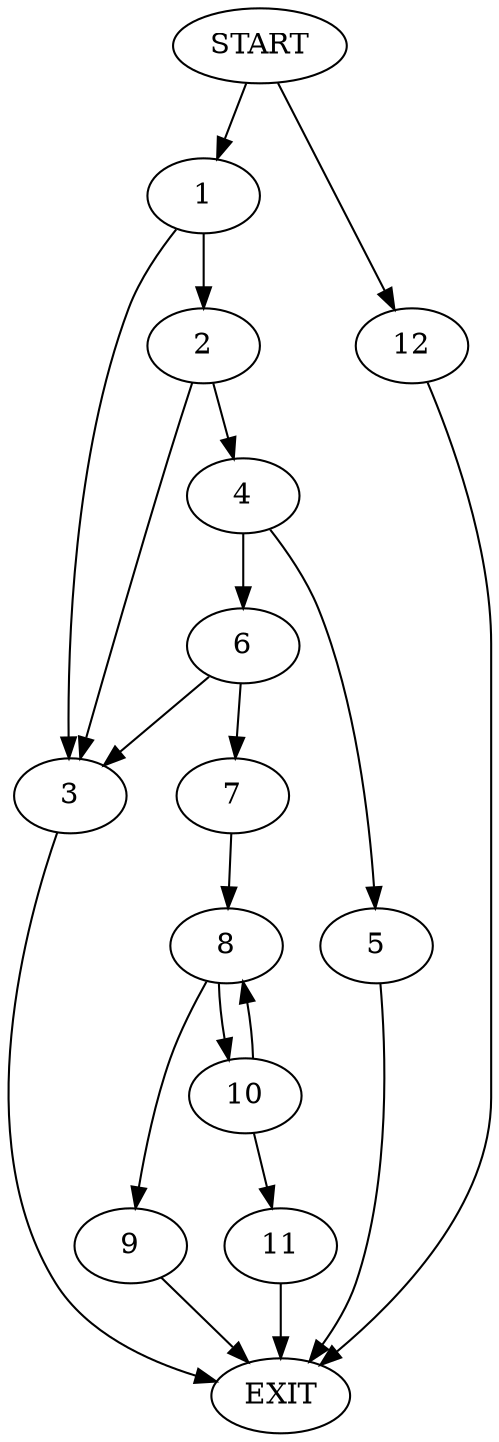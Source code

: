 digraph {
0 [label="START"]
13 [label="EXIT"]
0 -> 1
1 -> 2
1 -> 3
2 -> 3
2 -> 4
3 -> 13
4 -> 5
4 -> 6
5 -> 13
6 -> 7
6 -> 3
7 -> 8
8 -> 9
8 -> 10
9 -> 13
10 -> 11
10 -> 8
11 -> 13
0 -> 12
12 -> 13
}
